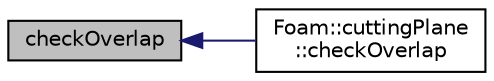 digraph "checkOverlap"
{
  bgcolor="transparent";
  edge [fontname="Helvetica",fontsize="10",labelfontname="Helvetica",labelfontsize="10"];
  node [fontname="Helvetica",fontsize="10",shape=record];
  rankdir="LR";
  Node1 [label="checkOverlap",height=0.2,width=0.4,color="black", fillcolor="grey75", style="filled" fontcolor="black"];
  Node1 -> Node2 [dir="back",color="midnightblue",fontsize="10",style="solid",fontname="Helvetica"];
  Node2 [label="Foam::cuttingPlane\l::checkOverlap",height=0.2,width=0.4,color="black",URL="$classFoam_1_1cuttingPlane.html#ab6a3670f998d0b15059738dc586ba5c1",tooltip="Check and warn if bounding boxes do not intersect, and if the plane does not intersect the bounding b..."];
}
